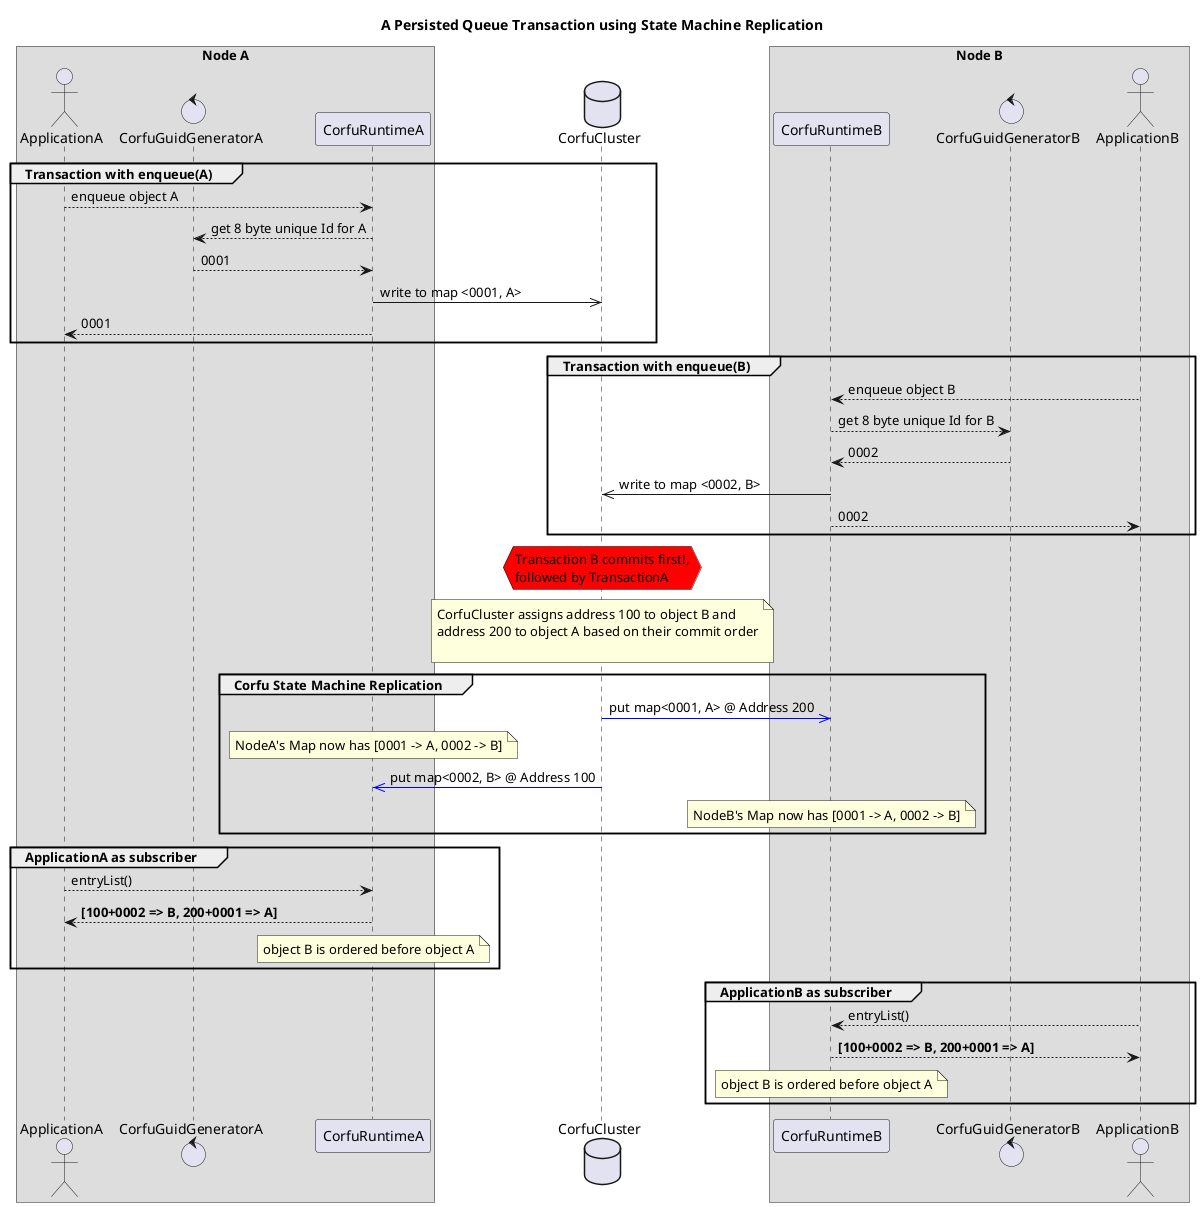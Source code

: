 @startuml
title A Persisted Queue Transaction using State Machine Replication

box "Node A"
actor ApplicationA
control CorfuGuidGeneratorA
participant CorfuRuntimeA
end box

database CorfuCluster

box "Node B"
participant CorfuRuntimeB
control CorfuGuidGeneratorB
actor ApplicationB
end box

group Transaction with enqueue(A)
ApplicationA --> CorfuRuntimeA: enqueue object A
CorfuRuntimeA --> CorfuGuidGeneratorA: get 8 byte unique Id for A
CorfuGuidGeneratorA --> CorfuRuntimeA: 0001
CorfuRuntimeA ->> CorfuCluster: write to map <0001, A>
CorfuRuntimeA --> ApplicationA: 0001
end

group Transaction with enqueue(B)
ApplicationB --> CorfuRuntimeB: enqueue object B
CorfuRuntimeB --> CorfuGuidGeneratorB: get 8 byte unique Id for B
CorfuGuidGeneratorB --> CorfuRuntimeB: 0002
CorfuRuntimeB ->> CorfuCluster: write to map <0002, B>
CorfuRuntimeB --> ApplicationB: 0002
end

hnote over CorfuCluster #red
Transaction B commits first!,
followed by TransactionA
endhnote

note over CorfuCluster
CorfuCluster assigns address 100 to object B and
address 200 to object A based on their commit order

endnote

group Corfu State Machine Replication
CorfuCluster -[#blue]>> CorfuRuntimeB: put map<0001, A> @ Address 200
note over CorfuRuntimeA: NodeA's Map now has [0001 -> A, 0002 -> B]
CorfuCluster -[#blue]>> CorfuRuntimeA: put map<0002, B> @ Address 100
note over CorfuRuntimeB: NodeB's Map now has [0001 -> A, 0002 -> B]
end

group ApplicationA as subscriber
ApplicationA --> CorfuRuntimeA : entryList()
CorfuRuntimeA --> ApplicationA : **[100+0002 => B, 200+0001 => A]**
note over CorfuRuntimeA: object B is ordered before object A
end

group ApplicationB as subscriber
ApplicationB --> CorfuRuntimeB : entryList()
CorfuRuntimeB --> ApplicationB : **[100+0002 => B, 200+0001 => A]**
note over CorfuRuntimeB: object B is ordered before object A
end
@enduml
